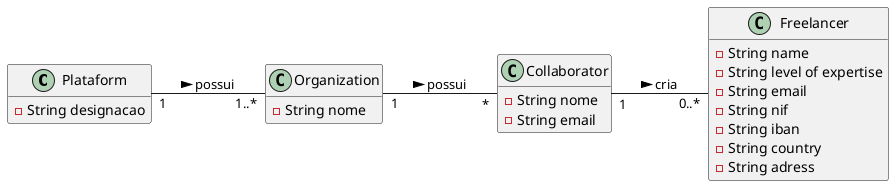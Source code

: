 @startuml
hide methods
left to right direction

class Plataform {
  -String designacao
}

class Freelancer {
  -String name
  -String level of expertise
  -String email
  -String nif
  -String iban
  -String country
  -String adress
}  

class Collaborator {
  -String nome
  -String email
}

class Organization {
  -String nome 
}


Plataform "1" -- "1..*" Organization : possui >

Organization "1" -- "*" Collaborator : possui >

Collaborator "1" -- "0..*" Freelancer : cria >


@enduml